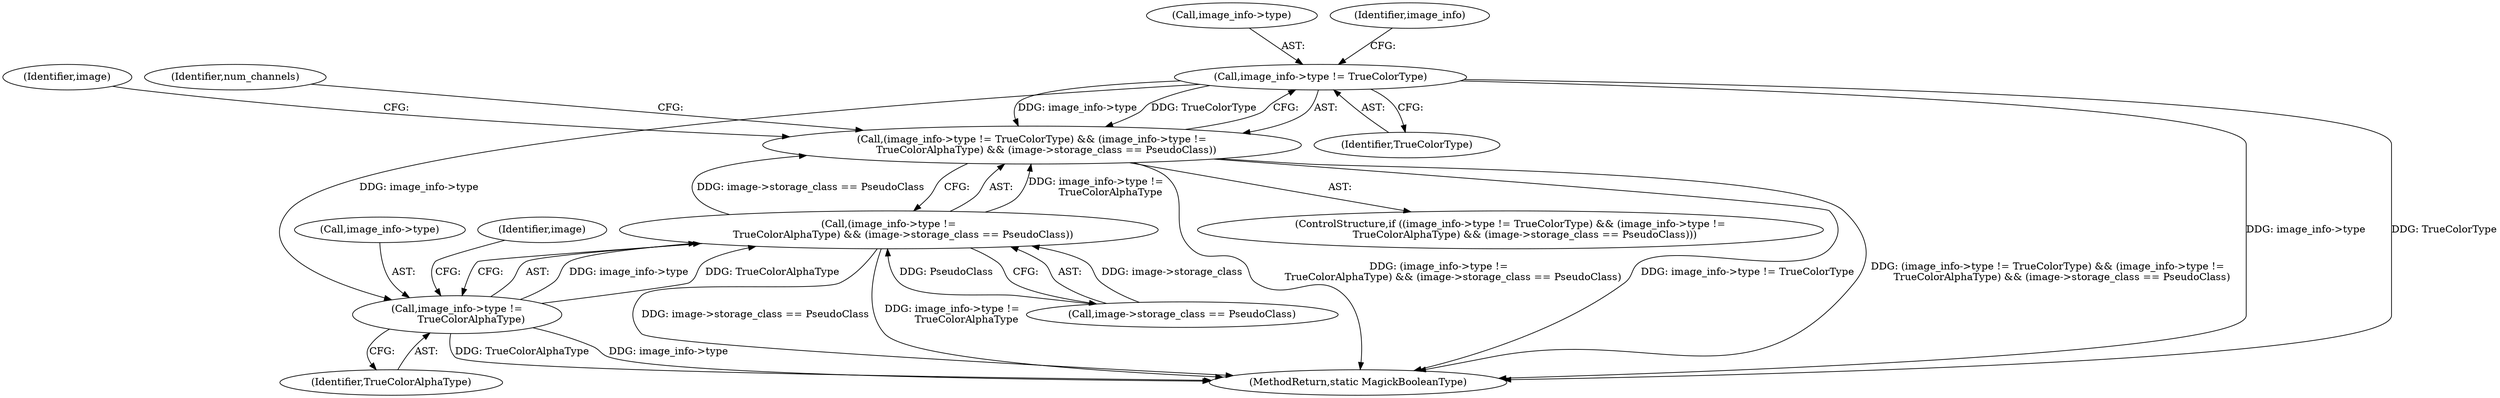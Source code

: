 digraph "0_ImageMagick_4f2c04ea6673863b87ac7f186cbb0d911f74085c_0@pointer" {
"1000303" [label="(Call,image_info->type != TrueColorType)"];
"1000302" [label="(Call,(image_info->type != TrueColorType) && (image_info->type !=\n         TrueColorAlphaType) && (image->storage_class == PseudoClass))"];
"1000309" [label="(Call,image_info->type !=\n         TrueColorAlphaType)"];
"1000308" [label="(Call,(image_info->type !=\n         TrueColorAlphaType) && (image->storage_class == PseudoClass))"];
"1000309" [label="(Call,image_info->type !=\n         TrueColorAlphaType)"];
"1000303" [label="(Call,image_info->type != TrueColorType)"];
"1000314" [label="(Call,image->storage_class == PseudoClass)"];
"1000304" [label="(Call,image_info->type)"];
"1000302" [label="(Call,(image_info->type != TrueColorType) && (image_info->type !=\n         TrueColorAlphaType) && (image->storage_class == PseudoClass))"];
"1000301" [label="(ControlStructure,if ((image_info->type != TrueColorType) && (image_info->type !=\n         TrueColorAlphaType) && (image->storage_class == PseudoClass)))"];
"1000308" [label="(Call,(image_info->type !=\n         TrueColorAlphaType) && (image->storage_class == PseudoClass))"];
"1000334" [label="(Identifier,image)"];
"1000307" [label="(Identifier,TrueColorType)"];
"1000313" [label="(Identifier,TrueColorAlphaType)"];
"1000316" [label="(Identifier,image)"];
"1000310" [label="(Call,image_info->type)"];
"1001575" [label="(MethodReturn,static MagickBooleanType)"];
"1000311" [label="(Identifier,image_info)"];
"1000320" [label="(Identifier,num_channels)"];
"1000303" -> "1000302"  [label="AST: "];
"1000303" -> "1000307"  [label="CFG: "];
"1000304" -> "1000303"  [label="AST: "];
"1000307" -> "1000303"  [label="AST: "];
"1000311" -> "1000303"  [label="CFG: "];
"1000302" -> "1000303"  [label="CFG: "];
"1000303" -> "1001575"  [label="DDG: image_info->type"];
"1000303" -> "1001575"  [label="DDG: TrueColorType"];
"1000303" -> "1000302"  [label="DDG: image_info->type"];
"1000303" -> "1000302"  [label="DDG: TrueColorType"];
"1000303" -> "1000309"  [label="DDG: image_info->type"];
"1000302" -> "1000301"  [label="AST: "];
"1000302" -> "1000308"  [label="CFG: "];
"1000308" -> "1000302"  [label="AST: "];
"1000320" -> "1000302"  [label="CFG: "];
"1000334" -> "1000302"  [label="CFG: "];
"1000302" -> "1001575"  [label="DDG: image_info->type != TrueColorType"];
"1000302" -> "1001575"  [label="DDG: (image_info->type != TrueColorType) && (image_info->type !=\n         TrueColorAlphaType) && (image->storage_class == PseudoClass)"];
"1000302" -> "1001575"  [label="DDG: (image_info->type !=\n         TrueColorAlphaType) && (image->storage_class == PseudoClass)"];
"1000308" -> "1000302"  [label="DDG: image_info->type !=\n         TrueColorAlphaType"];
"1000308" -> "1000302"  [label="DDG: image->storage_class == PseudoClass"];
"1000309" -> "1000308"  [label="AST: "];
"1000309" -> "1000313"  [label="CFG: "];
"1000310" -> "1000309"  [label="AST: "];
"1000313" -> "1000309"  [label="AST: "];
"1000316" -> "1000309"  [label="CFG: "];
"1000308" -> "1000309"  [label="CFG: "];
"1000309" -> "1001575"  [label="DDG: image_info->type"];
"1000309" -> "1001575"  [label="DDG: TrueColorAlphaType"];
"1000309" -> "1000308"  [label="DDG: image_info->type"];
"1000309" -> "1000308"  [label="DDG: TrueColorAlphaType"];
"1000308" -> "1000314"  [label="CFG: "];
"1000314" -> "1000308"  [label="AST: "];
"1000308" -> "1001575"  [label="DDG: image_info->type !=\n         TrueColorAlphaType"];
"1000308" -> "1001575"  [label="DDG: image->storage_class == PseudoClass"];
"1000314" -> "1000308"  [label="DDG: image->storage_class"];
"1000314" -> "1000308"  [label="DDG: PseudoClass"];
}
